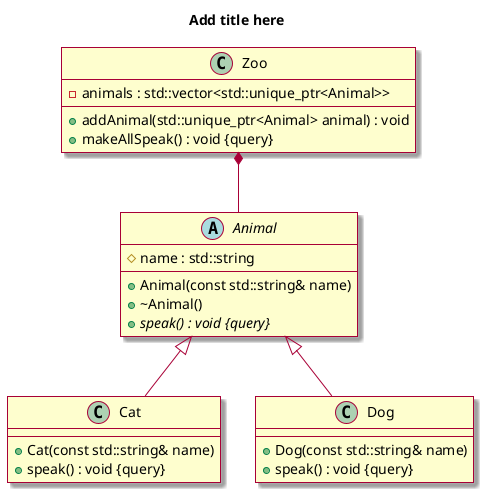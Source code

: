 @startuml


title "Add title here"
skin rose



/' Objects '/

abstract class Animal {
	+Animal(const std::string& name)
	+~Animal()
	#name : std::string
	+{abstract} speak() : void {query}
}


class Cat {
	+Cat(const std::string& name)
	+speak() : void {query}
}


class Dog {
	+Dog(const std::string& name)
	+speak() : void {query}
}


class Zoo {
	-animals : std::vector<std::unique_ptr<Animal>>
	+addAnimal(std::unique_ptr<Animal> animal) : void
	+makeAllSpeak() : void {query}
}





/' Inheritance relationships '/

Animal <|-- Cat


Animal <|-- Dog





/' Aggregation relationships '/

Zoo *-- Animal






/' Nested objects '/



@enduml
